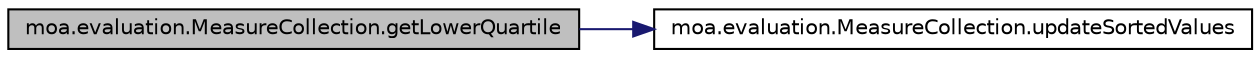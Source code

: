 digraph G
{
  edge [fontname="Helvetica",fontsize="10",labelfontname="Helvetica",labelfontsize="10"];
  node [fontname="Helvetica",fontsize="10",shape=record];
  rankdir=LR;
  Node1 [label="moa.evaluation.MeasureCollection.getLowerQuartile",height=0.2,width=0.4,color="black", fillcolor="grey75", style="filled" fontcolor="black"];
  Node1 -> Node2 [color="midnightblue",fontsize="10",style="solid",fontname="Helvetica"];
  Node2 [label="moa.evaluation.MeasureCollection.updateSortedValues",height=0.2,width=0.4,color="black", fillcolor="white", style="filled",URL="$classmoa_1_1evaluation_1_1MeasureCollection.html#a52ba29f78d6c253c9f59b127b1be6092"];
}
